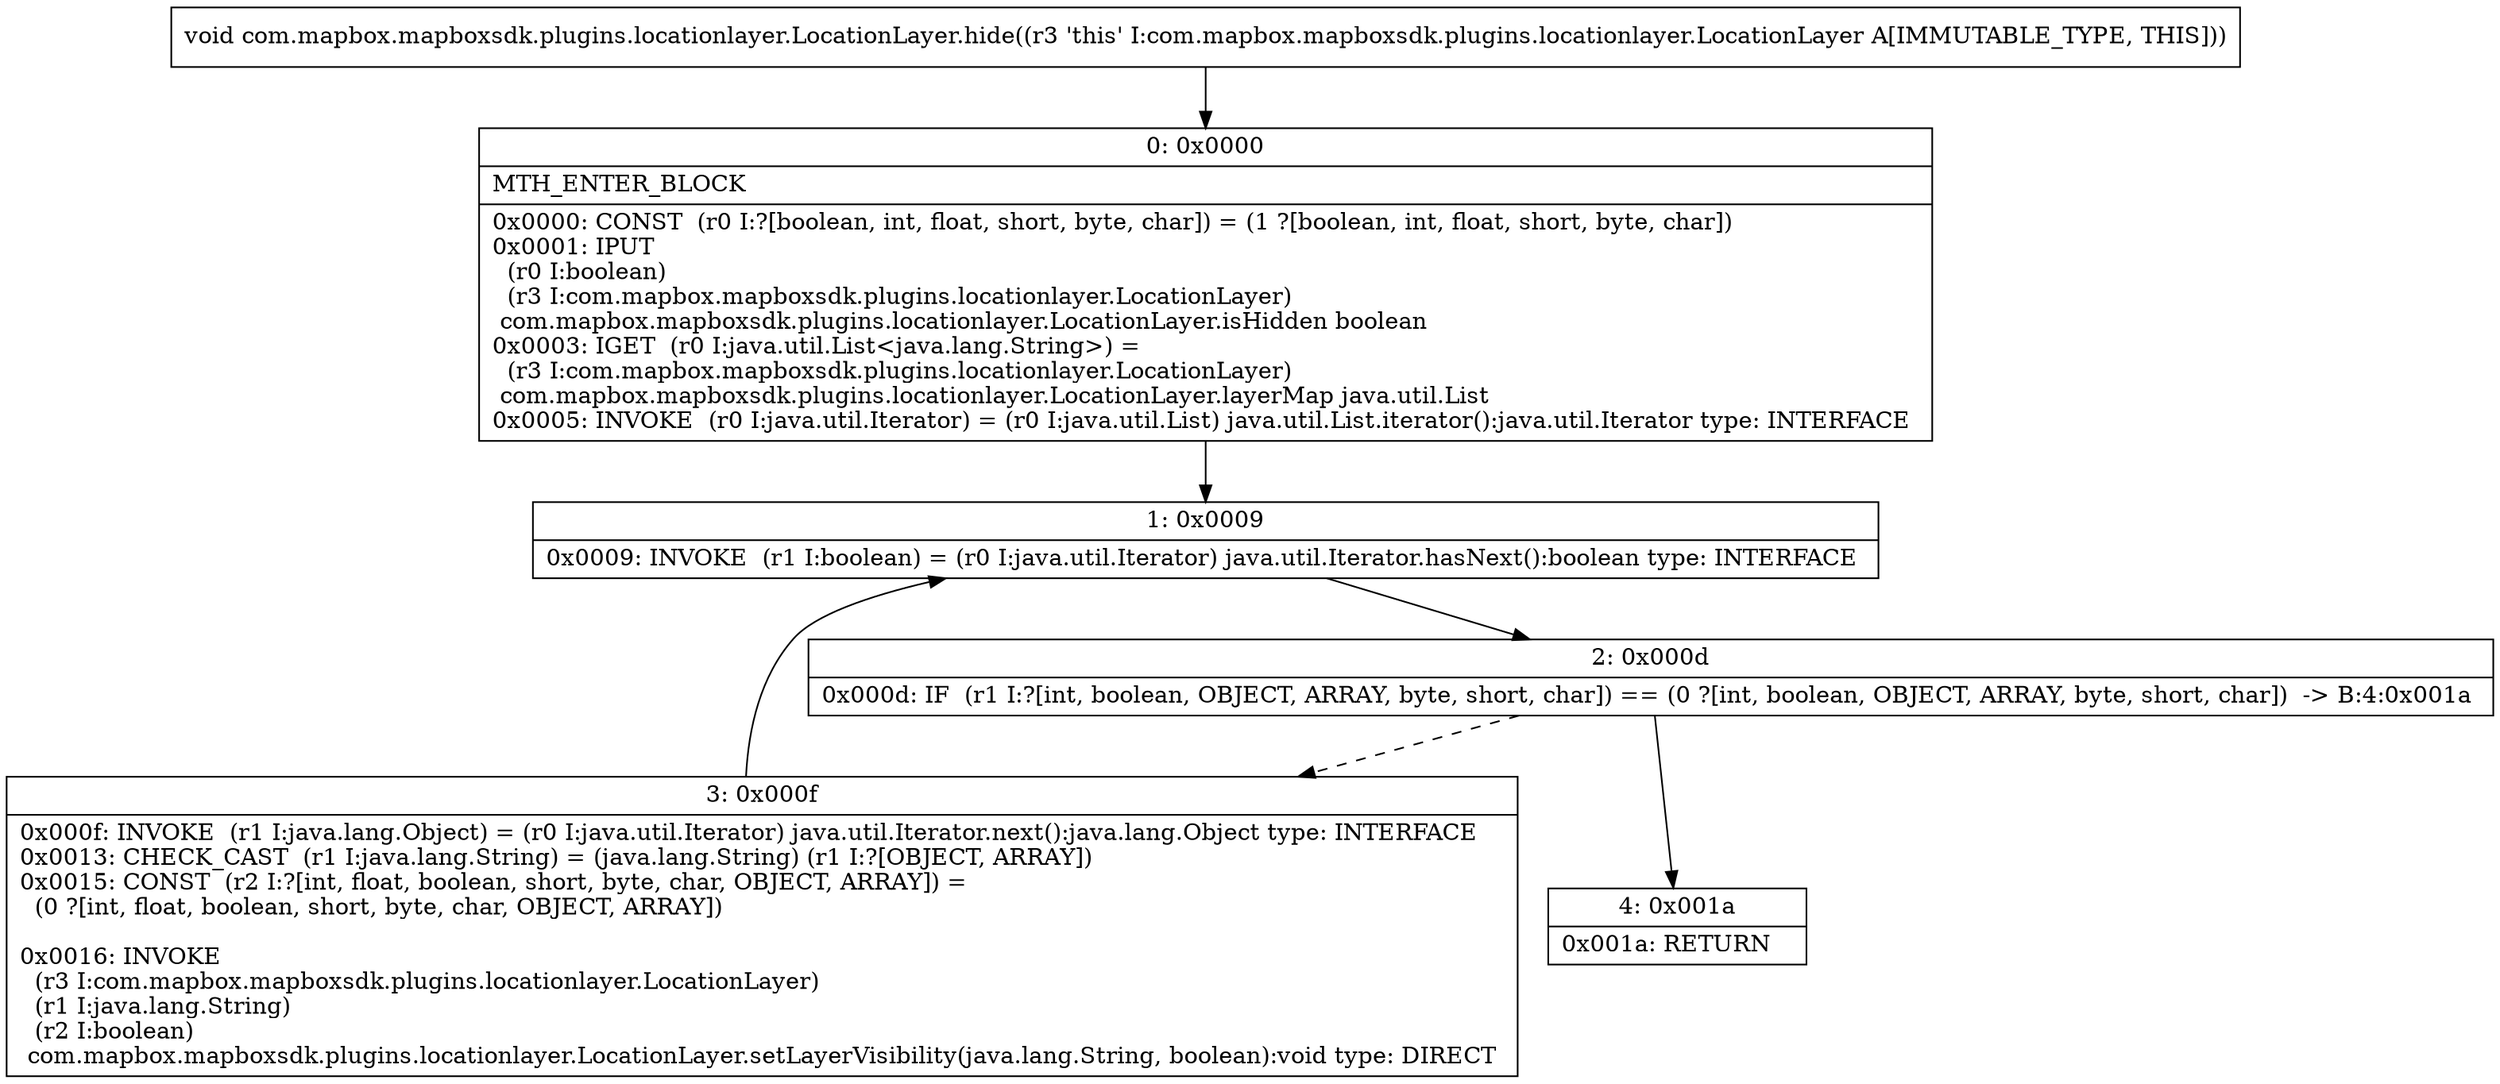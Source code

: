 digraph "CFG forcom.mapbox.mapboxsdk.plugins.locationlayer.LocationLayer.hide()V" {
Node_0 [shape=record,label="{0\:\ 0x0000|MTH_ENTER_BLOCK\l|0x0000: CONST  (r0 I:?[boolean, int, float, short, byte, char]) = (1 ?[boolean, int, float, short, byte, char]) \l0x0001: IPUT  \l  (r0 I:boolean)\l  (r3 I:com.mapbox.mapboxsdk.plugins.locationlayer.LocationLayer)\l com.mapbox.mapboxsdk.plugins.locationlayer.LocationLayer.isHidden boolean \l0x0003: IGET  (r0 I:java.util.List\<java.lang.String\>) = \l  (r3 I:com.mapbox.mapboxsdk.plugins.locationlayer.LocationLayer)\l com.mapbox.mapboxsdk.plugins.locationlayer.LocationLayer.layerMap java.util.List \l0x0005: INVOKE  (r0 I:java.util.Iterator) = (r0 I:java.util.List) java.util.List.iterator():java.util.Iterator type: INTERFACE \l}"];
Node_1 [shape=record,label="{1\:\ 0x0009|0x0009: INVOKE  (r1 I:boolean) = (r0 I:java.util.Iterator) java.util.Iterator.hasNext():boolean type: INTERFACE \l}"];
Node_2 [shape=record,label="{2\:\ 0x000d|0x000d: IF  (r1 I:?[int, boolean, OBJECT, ARRAY, byte, short, char]) == (0 ?[int, boolean, OBJECT, ARRAY, byte, short, char])  \-\> B:4:0x001a \l}"];
Node_3 [shape=record,label="{3\:\ 0x000f|0x000f: INVOKE  (r1 I:java.lang.Object) = (r0 I:java.util.Iterator) java.util.Iterator.next():java.lang.Object type: INTERFACE \l0x0013: CHECK_CAST  (r1 I:java.lang.String) = (java.lang.String) (r1 I:?[OBJECT, ARRAY]) \l0x0015: CONST  (r2 I:?[int, float, boolean, short, byte, char, OBJECT, ARRAY]) = \l  (0 ?[int, float, boolean, short, byte, char, OBJECT, ARRAY])\l \l0x0016: INVOKE  \l  (r3 I:com.mapbox.mapboxsdk.plugins.locationlayer.LocationLayer)\l  (r1 I:java.lang.String)\l  (r2 I:boolean)\l com.mapbox.mapboxsdk.plugins.locationlayer.LocationLayer.setLayerVisibility(java.lang.String, boolean):void type: DIRECT \l}"];
Node_4 [shape=record,label="{4\:\ 0x001a|0x001a: RETURN   \l}"];
MethodNode[shape=record,label="{void com.mapbox.mapboxsdk.plugins.locationlayer.LocationLayer.hide((r3 'this' I:com.mapbox.mapboxsdk.plugins.locationlayer.LocationLayer A[IMMUTABLE_TYPE, THIS])) }"];
MethodNode -> Node_0;
Node_0 -> Node_1;
Node_1 -> Node_2;
Node_2 -> Node_3[style=dashed];
Node_2 -> Node_4;
Node_3 -> Node_1;
}


